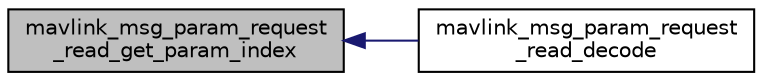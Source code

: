 digraph "mavlink_msg_param_request_read_get_param_index"
{
 // INTERACTIVE_SVG=YES
  edge [fontname="Helvetica",fontsize="10",labelfontname="Helvetica",labelfontsize="10"];
  node [fontname="Helvetica",fontsize="10",shape=record];
  rankdir="LR";
  Node1 [label="mavlink_msg_param_request\l_read_get_param_index",height=0.2,width=0.4,color="black", fillcolor="grey75", style="filled" fontcolor="black"];
  Node1 -> Node2 [dir="back",color="midnightblue",fontsize="10",style="solid",fontname="Helvetica"];
  Node2 [label="mavlink_msg_param_request\l_read_decode",height=0.2,width=0.4,color="black", fillcolor="white", style="filled",URL="$v1_80_2common_2mavlink__msg__param__request__read_8h.html#adbed543173b3f7eded48196adba0cba8",tooltip="Decode a param_request_read message into a struct. "];
}
